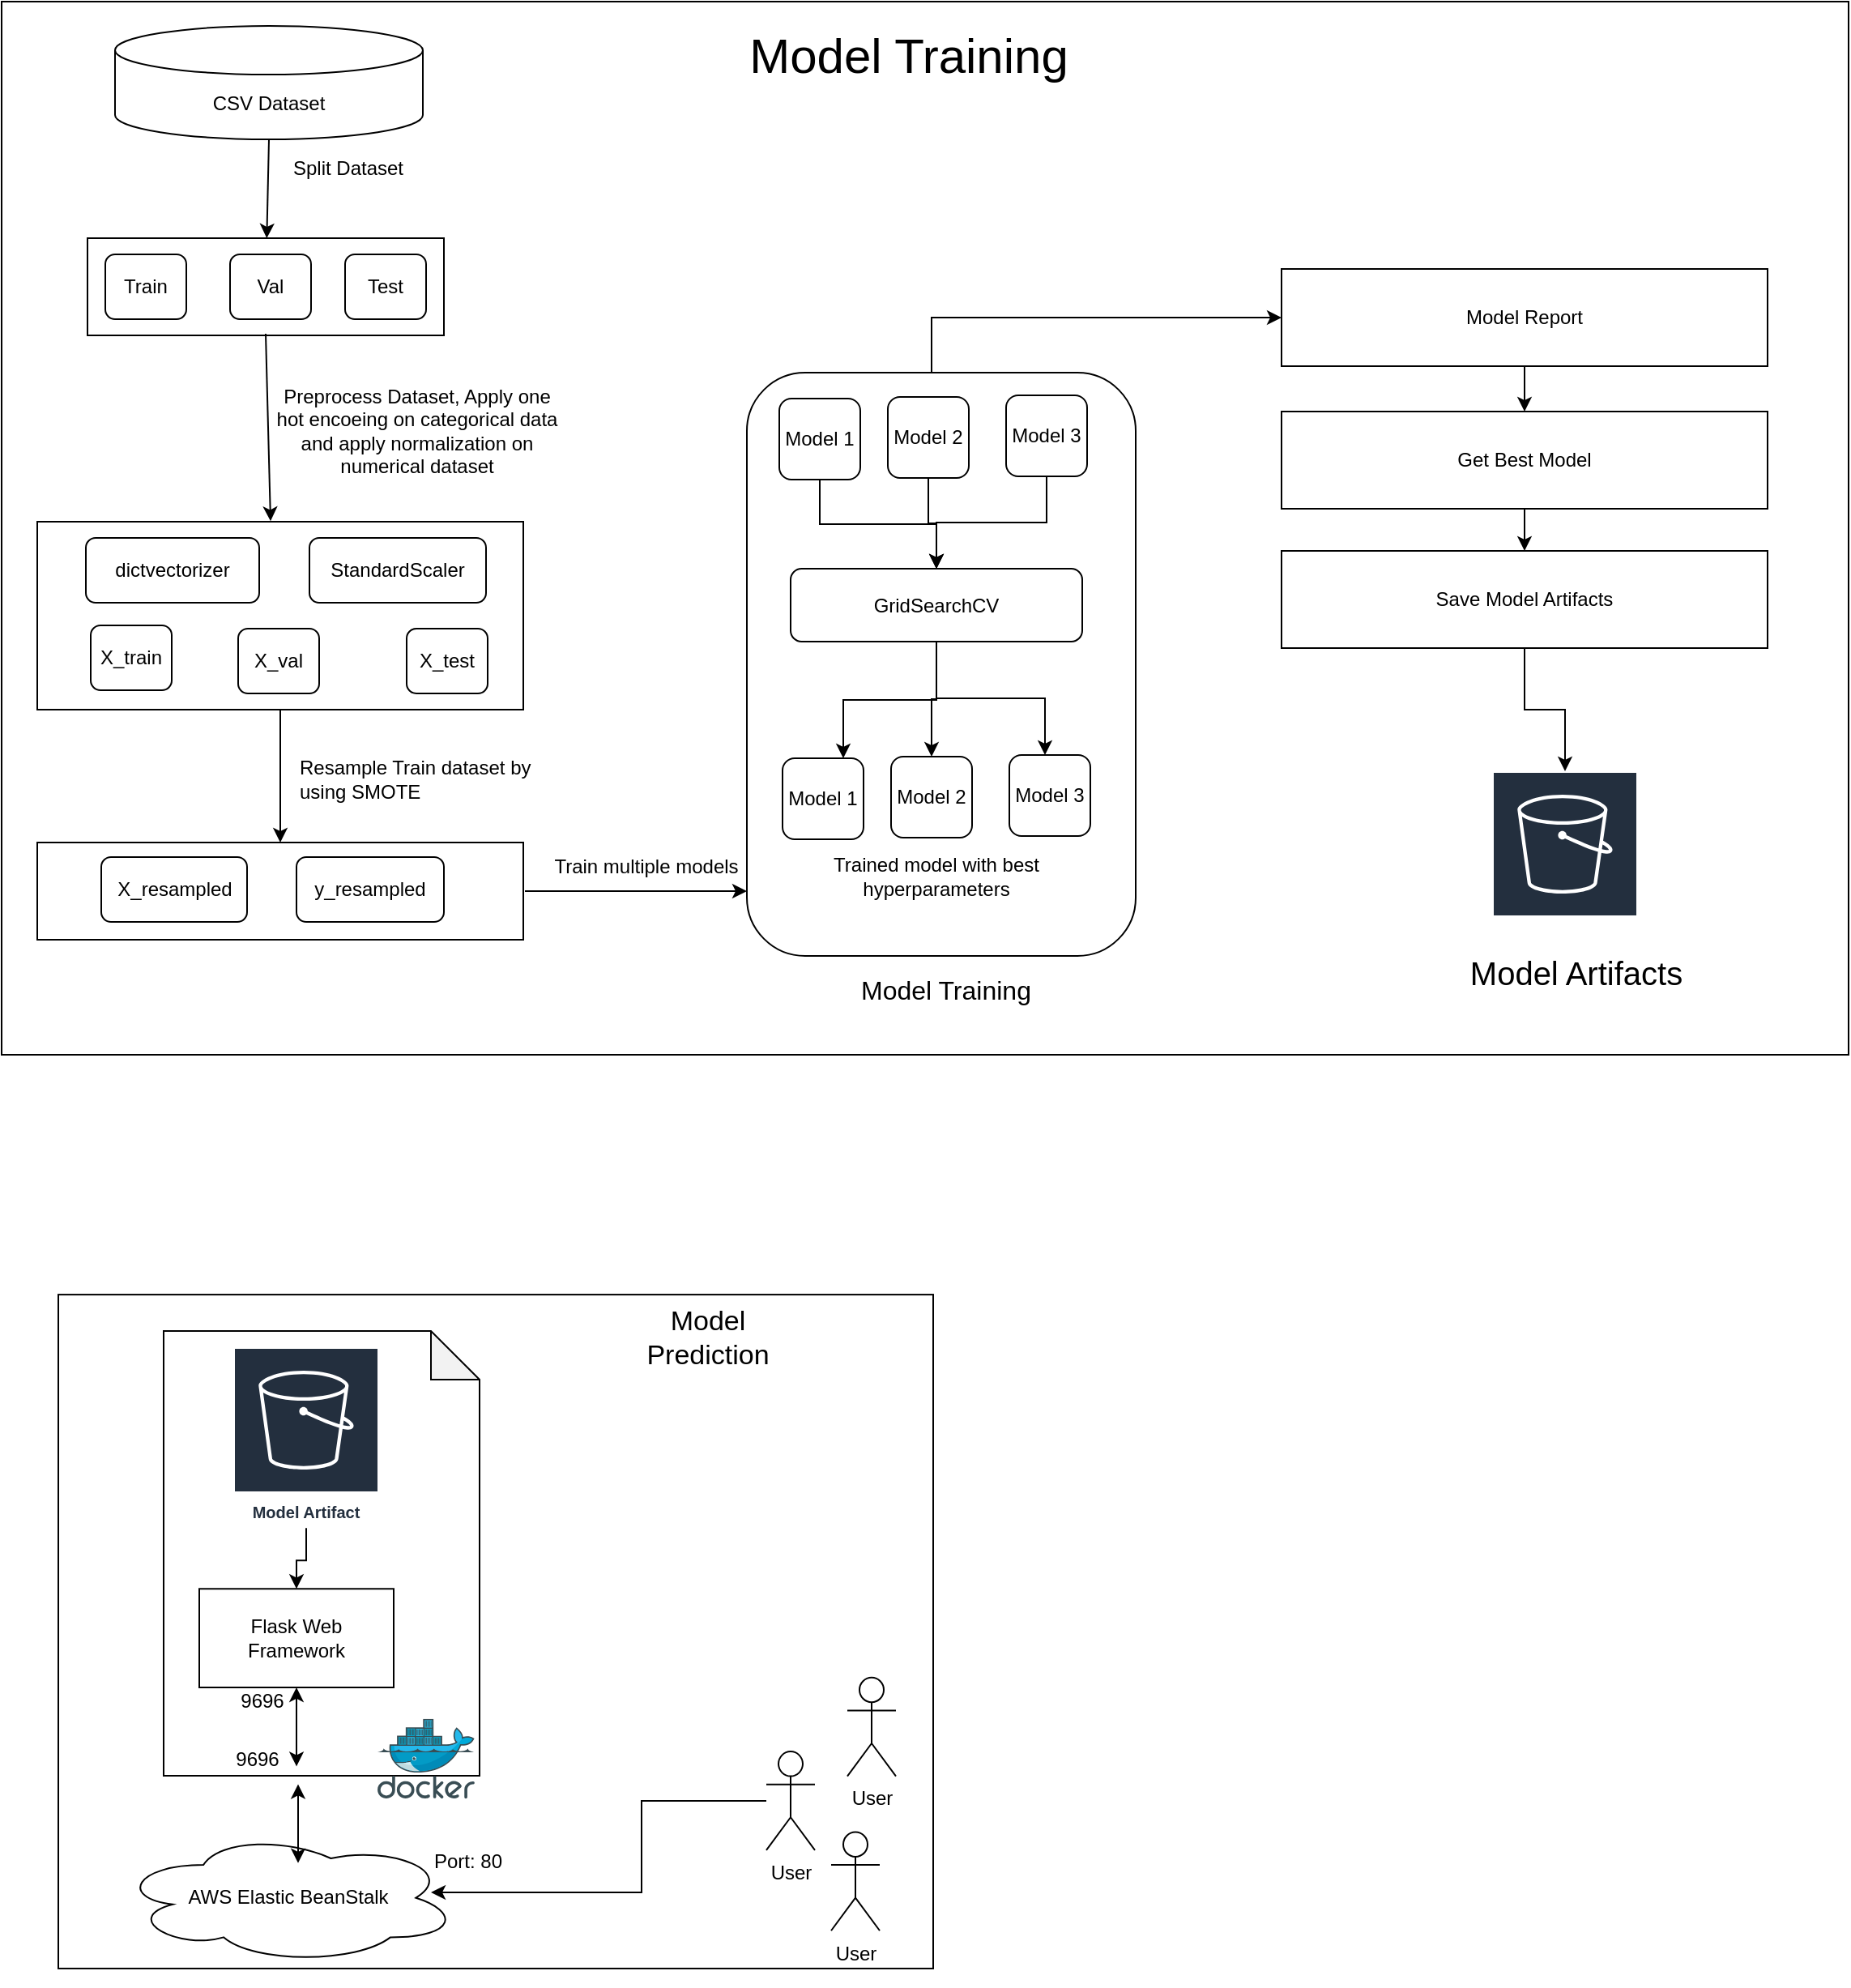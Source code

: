 <mxfile version="22.0.8" type="device">
  <diagram name="Page-1" id="sl67Yf3QK5midu7BMx_2">
    <mxGraphModel dx="940" dy="1694" grid="1" gridSize="10" guides="1" tooltips="1" connect="1" arrows="1" fold="1" page="1" pageScale="1" pageWidth="827" pageHeight="1169" math="0" shadow="0">
      <root>
        <mxCell id="0" />
        <mxCell id="1" parent="0" />
        <mxCell id="rqSLdbDPakVJmyCNbUR--63" value="" style="group" vertex="1" connectable="0" parent="1">
          <mxGeometry x="305" y="799" width="540" height="421" as="geometry" />
        </mxCell>
        <mxCell id="rqSLdbDPakVJmyCNbUR--52" value="" style="group" vertex="1" connectable="0" parent="rqSLdbDPakVJmyCNbUR--63">
          <mxGeometry y="-9" width="540" height="421" as="geometry" />
        </mxCell>
        <mxCell id="rqSLdbDPakVJmyCNbUR--43" value="" style="rounded=0;whiteSpace=wrap;html=1;" vertex="1" parent="rqSLdbDPakVJmyCNbUR--52">
          <mxGeometry y="3.043" width="540" height="415.928" as="geometry" />
        </mxCell>
        <mxCell id="rqSLdbDPakVJmyCNbUR--99" value="" style="shape=note;whiteSpace=wrap;html=1;backgroundOutline=1;darkOpacity=0.05;" vertex="1" parent="rqSLdbDPakVJmyCNbUR--52">
          <mxGeometry x="65" y="25.5" width="195" height="274.5" as="geometry" />
        </mxCell>
        <mxCell id="rqSLdbDPakVJmyCNbUR--38" value="Model Artifact" style="sketch=0;outlineConnect=0;fontColor=#232F3E;gradientColor=none;strokeColor=#ffffff;fillColor=#232F3E;dashed=0;verticalLabelPosition=middle;verticalAlign=bottom;align=center;html=1;whiteSpace=wrap;fontSize=10;fontStyle=1;spacing=3;shape=mxgraph.aws4.productIcon;prIcon=mxgraph.aws4.s3;" vertex="1" parent="rqSLdbDPakVJmyCNbUR--52">
          <mxGeometry x="108" y="35.506" width="90" height="111.59" as="geometry" />
        </mxCell>
        <mxCell id="rqSLdbDPakVJmyCNbUR--39" value="Flask Web Framework" style="rounded=0;whiteSpace=wrap;html=1;" vertex="1" parent="rqSLdbDPakVJmyCNbUR--52">
          <mxGeometry x="87" y="184.631" width="120" height="60.867" as="geometry" />
        </mxCell>
        <mxCell id="rqSLdbDPakVJmyCNbUR--40" value="" style="edgeStyle=orthogonalEdgeStyle;rounded=0;orthogonalLoop=1;jettySize=auto;html=1;" edge="1" parent="rqSLdbDPakVJmyCNbUR--52" source="rqSLdbDPakVJmyCNbUR--38" target="rqSLdbDPakVJmyCNbUR--39">
          <mxGeometry relative="1" as="geometry" />
        </mxCell>
        <mxCell id="rqSLdbDPakVJmyCNbUR--45" value="&lt;font style=&quot;font-size: 17px;&quot;&gt;Model &lt;br&gt;Prediction&lt;/font&gt;" style="text;html=1;strokeColor=none;fillColor=none;align=center;verticalAlign=middle;whiteSpace=wrap;rounded=0;" vertex="1" parent="rqSLdbDPakVJmyCNbUR--52">
          <mxGeometry x="339" y="15.217" width="124" height="30.434" as="geometry" />
        </mxCell>
        <mxCell id="rqSLdbDPakVJmyCNbUR--48" value="" style="endArrow=classic;startArrow=classic;html=1;rounded=0;entryX=0.5;entryY=1;entryDx=0;entryDy=0;exitX=0.5;exitY=1;exitDx=0;exitDy=0;" edge="1" parent="rqSLdbDPakVJmyCNbUR--52" target="rqSLdbDPakVJmyCNbUR--39">
          <mxGeometry width="50" height="50" relative="1" as="geometry">
            <mxPoint x="147" y="294.193" as="sourcePoint" />
            <mxPoint x="191" y="228.253" as="targetPoint" />
          </mxGeometry>
        </mxCell>
        <mxCell id="rqSLdbDPakVJmyCNbUR--50" value="9696" style="text;html=1;strokeColor=none;fillColor=none;align=center;verticalAlign=middle;whiteSpace=wrap;rounded=0;" vertex="1" parent="rqSLdbDPakVJmyCNbUR--52">
          <mxGeometry x="96" y="238.398" width="60" height="30.434" as="geometry" />
        </mxCell>
        <mxCell id="rqSLdbDPakVJmyCNbUR--53" value="AWS Elastic BeanStalk" style="ellipse;shape=cloud;whiteSpace=wrap;html=1;" vertex="1" parent="rqSLdbDPakVJmyCNbUR--52">
          <mxGeometry x="37" y="334.771" width="210" height="81.157" as="geometry" />
        </mxCell>
        <mxCell id="rqSLdbDPakVJmyCNbUR--55" value="User" style="shape=umlActor;verticalLabelPosition=bottom;verticalAlign=top;html=1;outlineConnect=0;" vertex="1" parent="rqSLdbDPakVJmyCNbUR--52">
          <mxGeometry x="477" y="334.771" width="30" height="60.867" as="geometry" />
        </mxCell>
        <mxCell id="rqSLdbDPakVJmyCNbUR--56" value="User" style="shape=umlActor;verticalLabelPosition=bottom;verticalAlign=top;html=1;outlineConnect=0;" vertex="1" parent="rqSLdbDPakVJmyCNbUR--52">
          <mxGeometry x="437" y="285.063" width="30" height="60.867" as="geometry" />
        </mxCell>
        <mxCell id="rqSLdbDPakVJmyCNbUR--57" value="User" style="shape=umlActor;verticalLabelPosition=bottom;verticalAlign=top;html=1;outlineConnect=0;" vertex="1" parent="rqSLdbDPakVJmyCNbUR--52">
          <mxGeometry x="487" y="239.412" width="30" height="60.867" as="geometry" />
        </mxCell>
        <mxCell id="rqSLdbDPakVJmyCNbUR--62" value="" style="edgeStyle=orthogonalEdgeStyle;rounded=0;orthogonalLoop=1;jettySize=auto;html=1;entryX=0.117;entryY=1.122;entryDx=0;entryDy=0;entryPerimeter=0;" edge="1" parent="rqSLdbDPakVJmyCNbUR--52" source="rqSLdbDPakVJmyCNbUR--56" target="rqSLdbDPakVJmyCNbUR--97">
          <mxGeometry relative="1" as="geometry">
            <mxPoint x="382" y="315.496" as="targetPoint" />
          </mxGeometry>
        </mxCell>
        <mxCell id="rqSLdbDPakVJmyCNbUR--97" value="Port: 80" style="text;html=1;strokeColor=none;fillColor=none;align=center;verticalAlign=middle;whiteSpace=wrap;rounded=0;" vertex="1" parent="rqSLdbDPakVJmyCNbUR--52">
          <mxGeometry x="223" y="337.814" width="60" height="30.434" as="geometry" />
        </mxCell>
        <mxCell id="rqSLdbDPakVJmyCNbUR--98" value="" style="image;sketch=0;aspect=fixed;html=1;points=[];align=center;fontSize=12;image=img/lib/mscae/Docker.svg;" vertex="1" parent="rqSLdbDPakVJmyCNbUR--52">
          <mxGeometry x="197" y="264.83" width="59.96" height="49.17" as="geometry" />
        </mxCell>
        <mxCell id="rqSLdbDPakVJmyCNbUR--54" value="" style="endArrow=classic;startArrow=classic;html=1;rounded=0;entryX=0.5;entryY=1;entryDx=0;entryDy=0;exitX=0.5;exitY=1;exitDx=0;exitDy=0;" edge="1" parent="rqSLdbDPakVJmyCNbUR--63">
          <mxGeometry width="50" height="50" relative="1" as="geometry">
            <mxPoint x="148" y="344.916" as="sourcePoint" />
            <mxPoint x="148" y="296.222" as="targetPoint" />
          </mxGeometry>
        </mxCell>
        <mxCell id="rqSLdbDPakVJmyCNbUR--64" value="" style="rounded=0;whiteSpace=wrap;html=1;" vertex="1" parent="1">
          <mxGeometry x="270" y="-5" width="1140" height="650" as="geometry" />
        </mxCell>
        <mxCell id="rqSLdbDPakVJmyCNbUR--1" value="CSV Dataset" style="shape=cylinder3;whiteSpace=wrap;html=1;boundedLbl=1;backgroundOutline=1;size=15;" vertex="1" parent="1">
          <mxGeometry x="340" y="10" width="190" height="70" as="geometry" />
        </mxCell>
        <mxCell id="rqSLdbDPakVJmyCNbUR--2" value="" style="endArrow=classic;html=1;rounded=0;exitX=0.5;exitY=1;exitDx=0;exitDy=0;exitPerimeter=0;" edge="1" parent="1" source="rqSLdbDPakVJmyCNbUR--1" target="rqSLdbDPakVJmyCNbUR--4">
          <mxGeometry width="50" height="50" relative="1" as="geometry">
            <mxPoint x="410" y="170" as="sourcePoint" />
            <mxPoint x="435" y="120" as="targetPoint" />
          </mxGeometry>
        </mxCell>
        <mxCell id="rqSLdbDPakVJmyCNbUR--4" value="" style="rounded=0;whiteSpace=wrap;html=1;" vertex="1" parent="1">
          <mxGeometry x="323" y="141" width="220" height="60" as="geometry" />
        </mxCell>
        <mxCell id="rqSLdbDPakVJmyCNbUR--5" value="Split Dataset" style="text;html=1;strokeColor=none;fillColor=none;align=center;verticalAlign=middle;whiteSpace=wrap;rounded=0;" vertex="1" parent="1">
          <mxGeometry x="444" y="83" width="80" height="30" as="geometry" />
        </mxCell>
        <mxCell id="rqSLdbDPakVJmyCNbUR--6" value="Train" style="rounded=1;whiteSpace=wrap;html=1;" vertex="1" parent="1">
          <mxGeometry x="334" y="151" width="50" height="40" as="geometry" />
        </mxCell>
        <mxCell id="rqSLdbDPakVJmyCNbUR--7" value="Val" style="rounded=1;whiteSpace=wrap;html=1;" vertex="1" parent="1">
          <mxGeometry x="411" y="151" width="50" height="40" as="geometry" />
        </mxCell>
        <mxCell id="rqSLdbDPakVJmyCNbUR--8" value="Test" style="rounded=1;whiteSpace=wrap;html=1;" vertex="1" parent="1">
          <mxGeometry x="482" y="151" width="50" height="40" as="geometry" />
        </mxCell>
        <mxCell id="rqSLdbDPakVJmyCNbUR--9" value="" style="rounded=0;whiteSpace=wrap;html=1;" vertex="1" parent="1">
          <mxGeometry x="292" y="316" width="300" height="116" as="geometry" />
        </mxCell>
        <mxCell id="rqSLdbDPakVJmyCNbUR--10" value="Preprocess Dataset, Apply one hot encoeing on categorical data and apply normalization on numerical dataset" style="text;html=1;strokeColor=none;fillColor=none;align=center;verticalAlign=middle;whiteSpace=wrap;rounded=0;" vertex="1" parent="1">
          <mxGeometry x="438" y="220" width="177" height="80" as="geometry" />
        </mxCell>
        <mxCell id="rqSLdbDPakVJmyCNbUR--12" value="" style="endArrow=classic;html=1;rounded=0;entryX=0.48;entryY=-0.003;entryDx=0;entryDy=0;entryPerimeter=0;" edge="1" parent="1" target="rqSLdbDPakVJmyCNbUR--9">
          <mxGeometry width="50" height="50" relative="1" as="geometry">
            <mxPoint x="433" y="200" as="sourcePoint" />
            <mxPoint x="436" y="220" as="targetPoint" />
          </mxGeometry>
        </mxCell>
        <mxCell id="rqSLdbDPakVJmyCNbUR--13" value="dictvectorizer" style="rounded=1;whiteSpace=wrap;html=1;" vertex="1" parent="1">
          <mxGeometry x="322" y="326" width="107" height="40" as="geometry" />
        </mxCell>
        <mxCell id="rqSLdbDPakVJmyCNbUR--14" value="StandardScaler" style="rounded=1;whiteSpace=wrap;html=1;" vertex="1" parent="1">
          <mxGeometry x="460" y="326" width="109" height="40" as="geometry" />
        </mxCell>
        <mxCell id="rqSLdbDPakVJmyCNbUR--15" value="X_train" style="rounded=1;whiteSpace=wrap;html=1;" vertex="1" parent="1">
          <mxGeometry x="325" y="380" width="50" height="40" as="geometry" />
        </mxCell>
        <mxCell id="rqSLdbDPakVJmyCNbUR--16" value="X_val" style="rounded=1;whiteSpace=wrap;html=1;" vertex="1" parent="1">
          <mxGeometry x="416" y="382" width="50" height="40" as="geometry" />
        </mxCell>
        <mxCell id="rqSLdbDPakVJmyCNbUR--17" value="X_test" style="rounded=1;whiteSpace=wrap;html=1;" vertex="1" parent="1">
          <mxGeometry x="520" y="382" width="50" height="40" as="geometry" />
        </mxCell>
        <mxCell id="rqSLdbDPakVJmyCNbUR--21" value="" style="rounded=0;whiteSpace=wrap;html=1;" vertex="1" parent="1">
          <mxGeometry x="292" y="514" width="300" height="60" as="geometry" />
        </mxCell>
        <mxCell id="rqSLdbDPakVJmyCNbUR--24" value="" style="edgeStyle=orthogonalEdgeStyle;rounded=0;orthogonalLoop=1;jettySize=auto;html=1;" edge="1" parent="1" source="rqSLdbDPakVJmyCNbUR--9" target="rqSLdbDPakVJmyCNbUR--21">
          <mxGeometry relative="1" as="geometry" />
        </mxCell>
        <mxCell id="rqSLdbDPakVJmyCNbUR--25" value="Resample Train dataset by using SMOTE" style="text;html=1;strokeColor=none;fillColor=none;align=left;verticalAlign=middle;whiteSpace=wrap;rounded=0;" vertex="1" parent="1">
          <mxGeometry x="452" y="460" width="163" height="30" as="geometry" />
        </mxCell>
        <mxCell id="rqSLdbDPakVJmyCNbUR--26" value="X_resampled" style="rounded=1;whiteSpace=wrap;html=1;" vertex="1" parent="1">
          <mxGeometry x="331.5" y="523" width="90" height="40" as="geometry" />
        </mxCell>
        <mxCell id="rqSLdbDPakVJmyCNbUR--27" value="y_resampled" style="rounded=1;whiteSpace=wrap;html=1;" vertex="1" parent="1">
          <mxGeometry x="452" y="523" width="91" height="40" as="geometry" />
        </mxCell>
        <mxCell id="rqSLdbDPakVJmyCNbUR--31" value="Train multiple models" style="text;html=1;strokeColor=none;fillColor=none;align=center;verticalAlign=middle;whiteSpace=wrap;rounded=0;" vertex="1" parent="1">
          <mxGeometry x="600" y="514" width="136" height="30" as="geometry" />
        </mxCell>
        <mxCell id="rqSLdbDPakVJmyCNbUR--65" value="" style="rounded=1;whiteSpace=wrap;html=1;" vertex="1" parent="1">
          <mxGeometry x="730" y="224" width="240" height="360" as="geometry" />
        </mxCell>
        <mxCell id="rqSLdbDPakVJmyCNbUR--66" value="&lt;font style=&quot;font-size: 16px;&quot;&gt;Model Training&lt;/font&gt;" style="text;html=1;strokeColor=none;fillColor=none;align=center;verticalAlign=middle;whiteSpace=wrap;rounded=0;" vertex="1" parent="1">
          <mxGeometry x="783" y="590" width="140" height="30" as="geometry" />
        </mxCell>
        <mxCell id="rqSLdbDPakVJmyCNbUR--68" value="" style="endArrow=classic;html=1;rounded=0;" edge="1" parent="1">
          <mxGeometry width="50" height="50" relative="1" as="geometry">
            <mxPoint x="593" y="544" as="sourcePoint" />
            <mxPoint x="730" y="544" as="targetPoint" />
          </mxGeometry>
        </mxCell>
        <mxCell id="rqSLdbDPakVJmyCNbUR--69" value="" style="endArrow=classic;html=1;rounded=0;exitX=0.425;exitY=0.007;exitDx=0;exitDy=0;exitPerimeter=0;entryX=0;entryY=0.5;entryDx=0;entryDy=0;entryPerimeter=0;" edge="1" parent="1" target="rqSLdbDPakVJmyCNbUR--88">
          <mxGeometry width="50" height="50" relative="1" as="geometry">
            <mxPoint x="844" y="224.52" as="sourcePoint" />
            <mxPoint x="1050" y="190" as="targetPoint" />
            <Array as="points">
              <mxPoint x="844" y="190" />
            </Array>
          </mxGeometry>
        </mxCell>
        <mxCell id="rqSLdbDPakVJmyCNbUR--70" value="Model 1" style="rounded=1;whiteSpace=wrap;html=1;" vertex="1" parent="1">
          <mxGeometry x="750" y="240" width="50" height="50" as="geometry" />
        </mxCell>
        <mxCell id="rqSLdbDPakVJmyCNbUR--71" value="Model 2" style="rounded=1;whiteSpace=wrap;html=1;" vertex="1" parent="1">
          <mxGeometry x="817" y="239" width="50" height="50" as="geometry" />
        </mxCell>
        <mxCell id="rqSLdbDPakVJmyCNbUR--72" value="Model 3" style="rounded=1;whiteSpace=wrap;html=1;" vertex="1" parent="1">
          <mxGeometry x="890" y="238" width="50" height="50" as="geometry" />
        </mxCell>
        <mxCell id="rqSLdbDPakVJmyCNbUR--73" value="GridSearchCV" style="rounded=1;whiteSpace=wrap;html=1;" vertex="1" parent="1">
          <mxGeometry x="757" y="345" width="180" height="45" as="geometry" />
        </mxCell>
        <mxCell id="rqSLdbDPakVJmyCNbUR--74" value="" style="edgeStyle=orthogonalEdgeStyle;rounded=0;orthogonalLoop=1;jettySize=auto;html=1;" edge="1" parent="1" source="rqSLdbDPakVJmyCNbUR--70" target="rqSLdbDPakVJmyCNbUR--73">
          <mxGeometry relative="1" as="geometry" />
        </mxCell>
        <mxCell id="rqSLdbDPakVJmyCNbUR--75" value="" style="edgeStyle=orthogonalEdgeStyle;rounded=0;orthogonalLoop=1;jettySize=auto;html=1;" edge="1" parent="1" source="rqSLdbDPakVJmyCNbUR--71" target="rqSLdbDPakVJmyCNbUR--73">
          <mxGeometry relative="1" as="geometry" />
        </mxCell>
        <mxCell id="rqSLdbDPakVJmyCNbUR--76" value="" style="edgeStyle=orthogonalEdgeStyle;rounded=0;orthogonalLoop=1;jettySize=auto;html=1;" edge="1" parent="1" source="rqSLdbDPakVJmyCNbUR--72" target="rqSLdbDPakVJmyCNbUR--73">
          <mxGeometry relative="1" as="geometry" />
        </mxCell>
        <mxCell id="rqSLdbDPakVJmyCNbUR--77" value="Model 1" style="rounded=1;whiteSpace=wrap;html=1;" vertex="1" parent="1">
          <mxGeometry x="752" y="462" width="50" height="50" as="geometry" />
        </mxCell>
        <mxCell id="rqSLdbDPakVJmyCNbUR--78" value="Model 2" style="rounded=1;whiteSpace=wrap;html=1;" vertex="1" parent="1">
          <mxGeometry x="819" y="461" width="50" height="50" as="geometry" />
        </mxCell>
        <mxCell id="rqSLdbDPakVJmyCNbUR--79" value="Model 3" style="rounded=1;whiteSpace=wrap;html=1;" vertex="1" parent="1">
          <mxGeometry x="892" y="460" width="50" height="50" as="geometry" />
        </mxCell>
        <mxCell id="rqSLdbDPakVJmyCNbUR--80" value="" style="edgeStyle=orthogonalEdgeStyle;rounded=0;orthogonalLoop=1;jettySize=auto;html=1;" edge="1" parent="1" source="rqSLdbDPakVJmyCNbUR--73" target="rqSLdbDPakVJmyCNbUR--78">
          <mxGeometry relative="1" as="geometry" />
        </mxCell>
        <mxCell id="rqSLdbDPakVJmyCNbUR--81" value="" style="edgeStyle=orthogonalEdgeStyle;rounded=0;orthogonalLoop=1;jettySize=auto;html=1;entryX=0.75;entryY=0;entryDx=0;entryDy=0;exitX=0.5;exitY=1;exitDx=0;exitDy=0;" edge="1" parent="1" source="rqSLdbDPakVJmyCNbUR--73" target="rqSLdbDPakVJmyCNbUR--77">
          <mxGeometry relative="1" as="geometry">
            <mxPoint x="850" y="400" as="sourcePoint" />
            <mxPoint x="829" y="471" as="targetPoint" />
          </mxGeometry>
        </mxCell>
        <mxCell id="rqSLdbDPakVJmyCNbUR--82" value="" style="edgeStyle=orthogonalEdgeStyle;rounded=0;orthogonalLoop=1;jettySize=auto;html=1;entryX=0.5;entryY=0;entryDx=0;entryDy=0;" edge="1" parent="1">
          <mxGeometry relative="1" as="geometry">
            <mxPoint x="847" y="390" as="sourcePoint" />
            <mxPoint x="914" y="460" as="targetPoint" />
            <Array as="points">
              <mxPoint x="847" y="392" />
              <mxPoint x="847" y="425" />
              <mxPoint x="914" y="425" />
            </Array>
          </mxGeometry>
        </mxCell>
        <mxCell id="rqSLdbDPakVJmyCNbUR--84" value="Trained model with best hyperparameters" style="text;html=1;strokeColor=none;fillColor=none;align=center;verticalAlign=middle;whiteSpace=wrap;rounded=0;" vertex="1" parent="1">
          <mxGeometry x="782" y="520" width="130" height="30" as="geometry" />
        </mxCell>
        <mxCell id="rqSLdbDPakVJmyCNbUR--85" value="Model Training" style="text;html=1;strokeColor=none;fillColor=none;align=center;verticalAlign=middle;whiteSpace=wrap;rounded=0;fontSize=30;" vertex="1" parent="1">
          <mxGeometry x="690" y="10" width="280" height="35" as="geometry" />
        </mxCell>
        <mxCell id="rqSLdbDPakVJmyCNbUR--88" value="Model Report" style="rounded=0;whiteSpace=wrap;html=1;" vertex="1" parent="1">
          <mxGeometry x="1060" y="160" width="300" height="60" as="geometry" />
        </mxCell>
        <mxCell id="rqSLdbDPakVJmyCNbUR--89" value="Get Best Model" style="rounded=0;whiteSpace=wrap;html=1;" vertex="1" parent="1">
          <mxGeometry x="1060" y="248" width="300" height="60" as="geometry" />
        </mxCell>
        <mxCell id="rqSLdbDPakVJmyCNbUR--90" value="" style="edgeStyle=orthogonalEdgeStyle;rounded=0;orthogonalLoop=1;jettySize=auto;html=1;" edge="1" parent="1" source="rqSLdbDPakVJmyCNbUR--88" target="rqSLdbDPakVJmyCNbUR--89">
          <mxGeometry relative="1" as="geometry" />
        </mxCell>
        <mxCell id="rqSLdbDPakVJmyCNbUR--91" value="Save Model Artifacts" style="rounded=0;whiteSpace=wrap;html=1;" vertex="1" parent="1">
          <mxGeometry x="1060" y="334" width="300" height="60" as="geometry" />
        </mxCell>
        <mxCell id="rqSLdbDPakVJmyCNbUR--92" value="" style="edgeStyle=orthogonalEdgeStyle;rounded=0;orthogonalLoop=1;jettySize=auto;html=1;" edge="1" parent="1" source="rqSLdbDPakVJmyCNbUR--89" target="rqSLdbDPakVJmyCNbUR--91">
          <mxGeometry relative="1" as="geometry" />
        </mxCell>
        <mxCell id="rqSLdbDPakVJmyCNbUR--93" value="" style="sketch=0;outlineConnect=0;fontColor=#232F3E;gradientColor=none;strokeColor=#ffffff;fillColor=#232F3E;dashed=0;verticalLabelPosition=middle;verticalAlign=bottom;align=center;html=1;whiteSpace=wrap;fontSize=10;fontStyle=1;spacing=3;shape=mxgraph.aws4.productIcon;prIcon=mxgraph.aws4.s3;" vertex="1" parent="1">
          <mxGeometry x="1190" y="470" width="90" height="110" as="geometry" />
        </mxCell>
        <mxCell id="rqSLdbDPakVJmyCNbUR--94" value="" style="edgeStyle=orthogonalEdgeStyle;rounded=0;orthogonalLoop=1;jettySize=auto;html=1;" edge="1" parent="1" source="rqSLdbDPakVJmyCNbUR--91" target="rqSLdbDPakVJmyCNbUR--93">
          <mxGeometry relative="1" as="geometry" />
        </mxCell>
        <mxCell id="rqSLdbDPakVJmyCNbUR--95" value="&lt;font style=&quot;font-size: 20px;&quot;&gt;Model Artifacts&lt;/font&gt;" style="text;html=1;strokeColor=none;fillColor=none;align=center;verticalAlign=middle;whiteSpace=wrap;rounded=0;" vertex="1" parent="1">
          <mxGeometry x="1167" y="579" width="150" height="30" as="geometry" />
        </mxCell>
        <mxCell id="rqSLdbDPakVJmyCNbUR--96" value="9696" style="text;html=1;strokeColor=none;fillColor=none;align=center;verticalAlign=middle;whiteSpace=wrap;rounded=0;" vertex="1" parent="1">
          <mxGeometry x="398" y="1065" width="60" height="30" as="geometry" />
        </mxCell>
      </root>
    </mxGraphModel>
  </diagram>
</mxfile>
